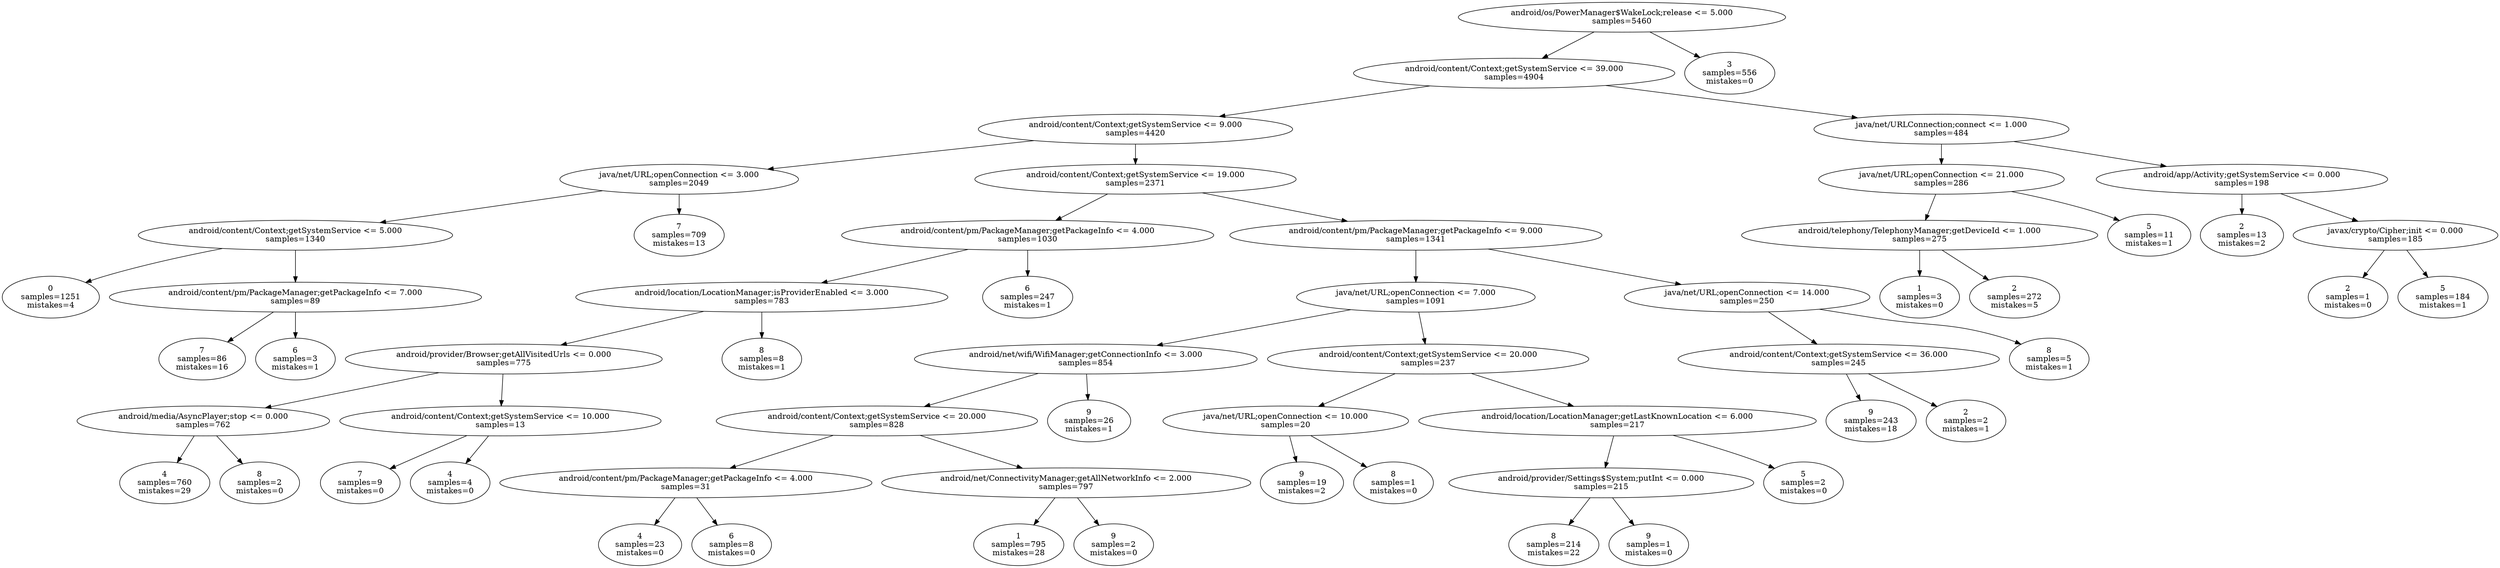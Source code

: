 digraph ClusteringTree {
n_0 [label="android/os/PowerManager$WakeLock;release <= 5.000
samples=\5460"];
n_1 [label="android/content/Context;getSystemService <= 39.000
samples=\4904"];
n_2 [label="3
samples=\556
mistakes=\0"];
n_3 [label="android/content/Context;getSystemService <= 9.000
samples=\4420"];
n_4 [label="java/net/URLConnection;connect <= 1.000
samples=\484"];
n_5 [label="java/net/URL;openConnection <= 3.000
samples=\2049"];
n_6 [label="android/content/Context;getSystemService <= 19.000
samples=\2371"];
n_7 [label="java/net/URL;openConnection <= 21.000
samples=\286"];
n_8 [label="android/app/Activity;getSystemService <= 0.000
samples=\198"];
n_9 [label="android/content/Context;getSystemService <= 5.000
samples=\1340"];
n_10 [label="7
samples=\709
mistakes=\13"];
n_11 [label="android/content/pm/PackageManager;getPackageInfo <= 4.000
samples=\1030"];
n_12 [label="android/content/pm/PackageManager;getPackageInfo <= 9.000
samples=\1341"];
n_13 [label="android/telephony/TelephonyManager;getDeviceId <= 1.000
samples=\275"];
n_14 [label="5
samples=\11
mistakes=\1"];
n_15 [label="2
samples=\13
mistakes=\2"];
n_16 [label="javax/crypto/Cipher;init <= 0.000
samples=\185"];
n_17 [label="0
samples=\1251
mistakes=\4"];
n_18 [label="android/content/pm/PackageManager;getPackageInfo <= 7.000
samples=\89"];
n_19 [label="android/location/LocationManager;isProviderEnabled <= 3.000
samples=\783"];
n_20 [label="6
samples=\247
mistakes=\1"];
n_21 [label="java/net/URL;openConnection <= 7.000
samples=\1091"];
n_22 [label="java/net/URL;openConnection <= 14.000
samples=\250"];
n_23 [label="1
samples=\3
mistakes=\0"];
n_24 [label="2
samples=\272
mistakes=\5"];
n_25 [label="2
samples=\1
mistakes=\0"];
n_26 [label="5
samples=\184
mistakes=\1"];
n_27 [label="7
samples=\86
mistakes=\16"];
n_28 [label="6
samples=\3
mistakes=\1"];
n_29 [label="android/provider/Browser;getAllVisitedUrls <= 0.000
samples=\775"];
n_30 [label="8
samples=\8
mistakes=\1"];
n_31 [label="android/net/wifi/WifiManager;getConnectionInfo <= 3.000
samples=\854"];
n_32 [label="android/content/Context;getSystemService <= 20.000
samples=\237"];
n_33 [label="android/content/Context;getSystemService <= 36.000
samples=\245"];
n_34 [label="8
samples=\5
mistakes=\1"];
n_35 [label="android/media/AsyncPlayer;stop <= 0.000
samples=\762"];
n_36 [label="android/content/Context;getSystemService <= 10.000
samples=\13"];
n_37 [label="android/content/Context;getSystemService <= 20.000
samples=\828"];
n_38 [label="9
samples=\26
mistakes=\1"];
n_39 [label="java/net/URL;openConnection <= 10.000
samples=\20"];
n_40 [label="android/location/LocationManager;getLastKnownLocation <= 6.000
samples=\217"];
n_41 [label="9
samples=\243
mistakes=\18"];
n_42 [label="2
samples=\2
mistakes=\1"];
n_43 [label="4
samples=\760
mistakes=\29"];
n_44 [label="8
samples=\2
mistakes=\0"];
n_45 [label="7
samples=\9
mistakes=\0"];
n_46 [label="4
samples=\4
mistakes=\0"];
n_47 [label="android/content/pm/PackageManager;getPackageInfo <= 4.000
samples=\31"];
n_48 [label="android/net/ConnectivityManager;getAllNetworkInfo <= 2.000
samples=\797"];
n_49 [label="9
samples=\19
mistakes=\2"];
n_50 [label="8
samples=\1
mistakes=\0"];
n_51 [label="android/provider/Settings$System;putInt <= 0.000
samples=\215"];
n_52 [label="5
samples=\2
mistakes=\0"];
n_53 [label="4
samples=\23
mistakes=\0"];
n_54 [label="6
samples=\8
mistakes=\0"];
n_55 [label="1
samples=\795
mistakes=\28"];
n_56 [label="9
samples=\2
mistakes=\0"];
n_57 [label="8
samples=\214
mistakes=\22"];
n_58 [label="9
samples=\1
mistakes=\0"];
n_0 -> n_1;
n_0 -> n_2;
n_1 -> n_3;
n_1 -> n_4;
n_3 -> n_5;
n_3 -> n_6;
n_4 -> n_7;
n_4 -> n_8;
n_5 -> n_9;
n_5 -> n_10;
n_6 -> n_11;
n_6 -> n_12;
n_7 -> n_13;
n_7 -> n_14;
n_8 -> n_15;
n_8 -> n_16;
n_9 -> n_17;
n_9 -> n_18;
n_11 -> n_19;
n_11 -> n_20;
n_12 -> n_21;
n_12 -> n_22;
n_13 -> n_23;
n_13 -> n_24;
n_16 -> n_25;
n_16 -> n_26;
n_18 -> n_27;
n_18 -> n_28;
n_19 -> n_29;
n_19 -> n_30;
n_21 -> n_31;
n_21 -> n_32;
n_22 -> n_33;
n_22 -> n_34;
n_29 -> n_35;
n_29 -> n_36;
n_31 -> n_37;
n_31 -> n_38;
n_32 -> n_39;
n_32 -> n_40;
n_33 -> n_41;
n_33 -> n_42;
n_35 -> n_43;
n_35 -> n_44;
n_36 -> n_45;
n_36 -> n_46;
n_37 -> n_47;
n_37 -> n_48;
n_39 -> n_49;
n_39 -> n_50;
n_40 -> n_51;
n_40 -> n_52;
n_47 -> n_53;
n_47 -> n_54;
n_48 -> n_55;
n_48 -> n_56;
n_51 -> n_57;
n_51 -> n_58;
}
